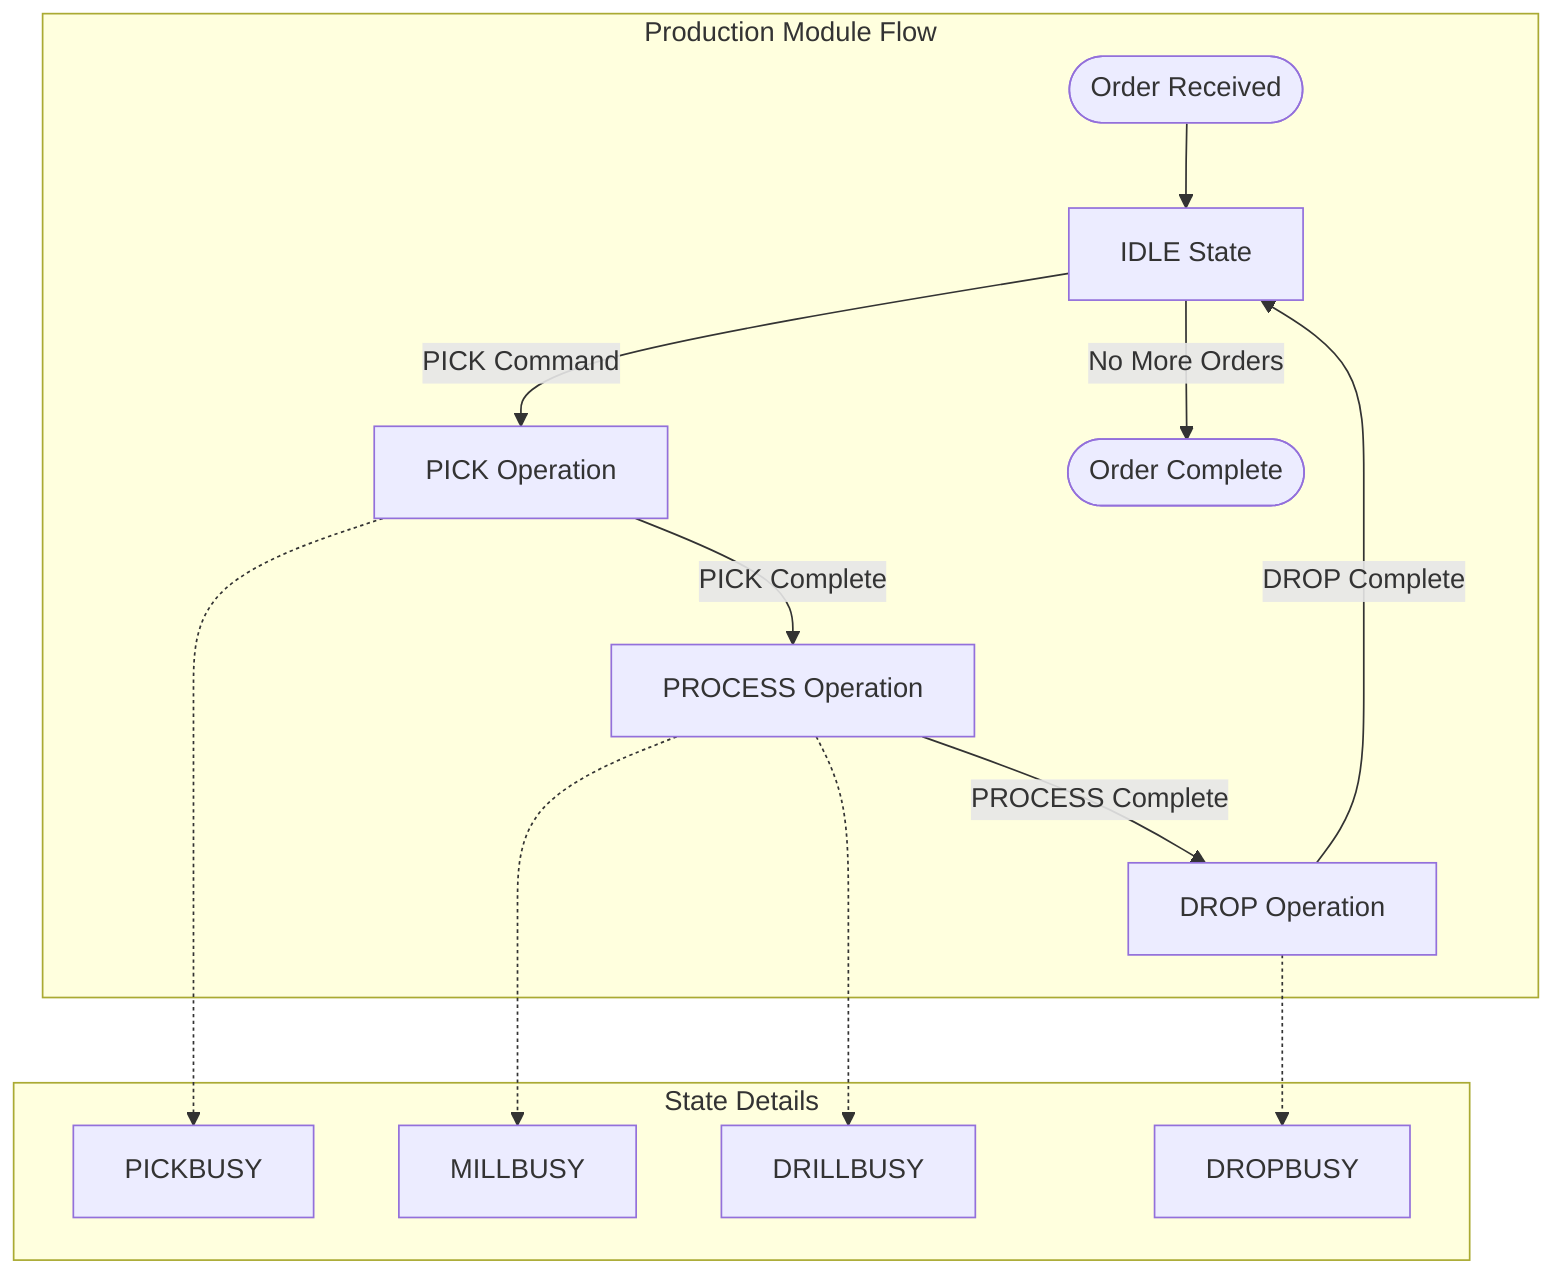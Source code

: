 graph TD
    subgraph "Production Module Flow"
        START([Order Received])
        IDLE[IDLE State]
        PICK[PICK Operation]
        PROCESS[PROCESS Operation]
        DROP[DROP Operation]
        END([Order Complete])

        START --> IDLE
        IDLE -->|PICK Command| PICK
        PICK -->|PICK Complete| PROCESS
        PROCESS -->|PROCESS Complete| DROP
        DROP -->|DROP Complete| IDLE
        IDLE -->|No More Orders| END
    end

    subgraph "State Details"
        PICKBUSY[PICKBUSY]
        MILLBUSY[MILLBUSY]
        DRILLBUSY[DRILLBUSY]
        DROPBUSY[DROPBUSY]
    end

    PICK -.-> PICKBUSY
    PROCESS -.-> MILLBUSY
    PROCESS -.-> DRILLBUSY
    DROP -.-> DROPBUSY